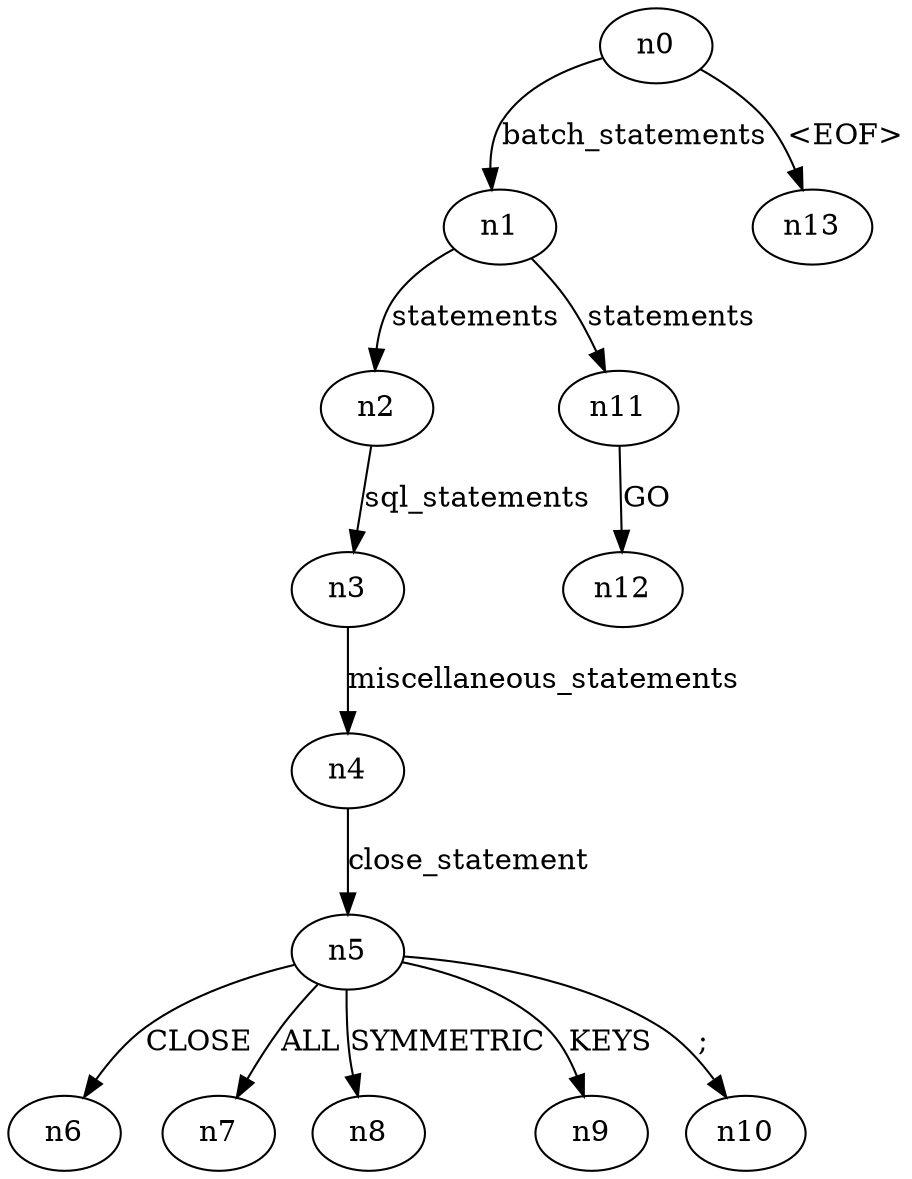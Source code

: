 digraph ParseTree {
  n0 -> n1 [label="batch_statements"];
  n1 -> n2 [label="statements"];
  n2 -> n3 [label="sql_statements"];
  n3 -> n4 [label="miscellaneous_statements"];
  n4 -> n5 [label="close_statement"];
  n5 -> n6 [label="CLOSE"];
  n5 -> n7 [label="ALL"];
  n5 -> n8 [label="SYMMETRIC"];
  n5 -> n9 [label="KEYS"];
  n5 -> n10 [label=";"];
  n1 -> n11 [label="statements"];
  n11 -> n12 [label="GO"];
  n0 -> n13 [label="<EOF>"];
}